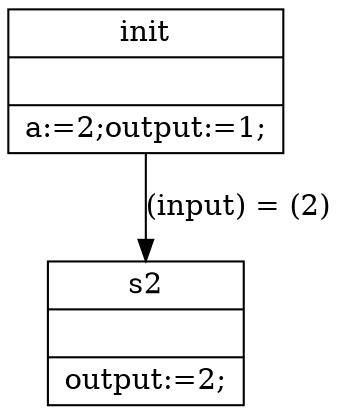 digraph abc0{
init[shape = record,label ="{init||
a:=2;
output:=1;
}"]
s2[shape = record,label ="{s2||
output:=2;
}"]
init->s2[label="(input) = (2)"]
}
